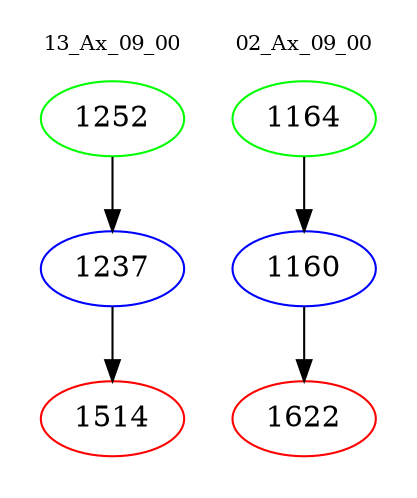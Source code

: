 digraph{
subgraph cluster_0 {
color = white
label = "13_Ax_09_00";
fontsize=10;
T0_1252 [label="1252", color="green"]
T0_1252 -> T0_1237 [color="black"]
T0_1237 [label="1237", color="blue"]
T0_1237 -> T0_1514 [color="black"]
T0_1514 [label="1514", color="red"]
}
subgraph cluster_1 {
color = white
label = "02_Ax_09_00";
fontsize=10;
T1_1164 [label="1164", color="green"]
T1_1164 -> T1_1160 [color="black"]
T1_1160 [label="1160", color="blue"]
T1_1160 -> T1_1622 [color="black"]
T1_1622 [label="1622", color="red"]
}
}
